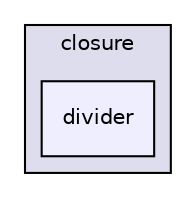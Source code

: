 digraph "libs/angular/angular-material-fileinput-master/bower_components/angular-material/modules/closure/divider" {
  compound=true
  node [ fontsize="10", fontname="Helvetica"];
  edge [ labelfontsize="10", labelfontname="Helvetica"];
  subgraph clusterdir_9508a65cdb91278c0406c0d6c7b30c42 {
    graph [ bgcolor="#ddddee", pencolor="black", label="closure" fontname="Helvetica", fontsize="10", URL="dir_9508a65cdb91278c0406c0d6c7b30c42.html"]
  dir_0d79382aee9e0aabc80b9fb904a22fb6 [shape=box, label="divider", style="filled", fillcolor="#eeeeff", pencolor="black", URL="dir_0d79382aee9e0aabc80b9fb904a22fb6.html"];
  }
}
